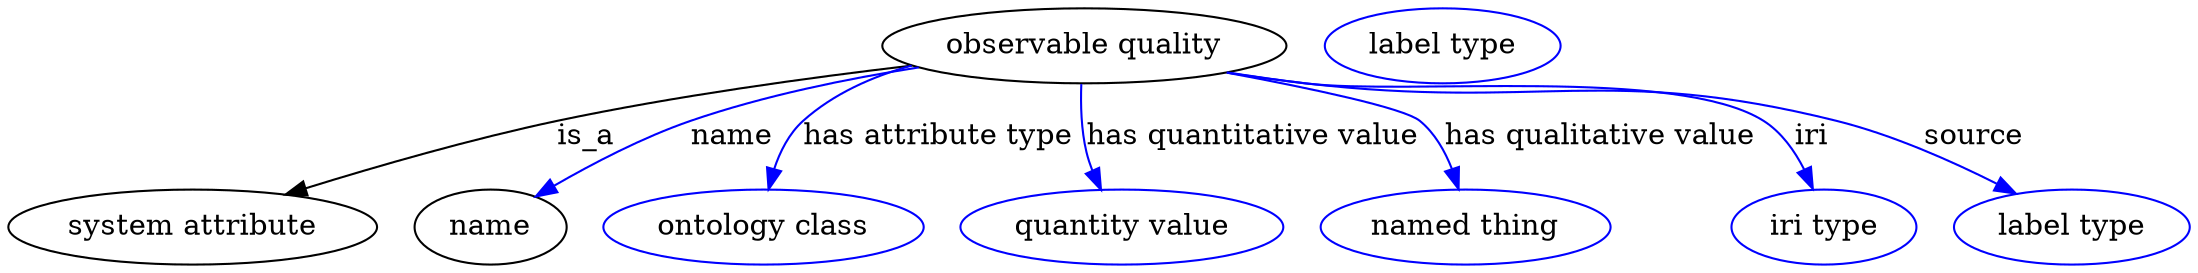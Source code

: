 digraph {
	graph [bb="0,0,1046.9,123"];
	node [label="\N"];
	"observable quality"	[height=0.5,
		label="observable quality",
		pos="516.39,105",
		width=2.69];
	"system attribute"	[height=0.5,
		pos="88.392,18",
		width=2.4553];
	"observable quality" -> "system attribute"	[label=is_a,
		lp="277.39,61.5",
		pos="e,132.92,33.601 433.85,95.556 384.16,89.737 319.8,80.897 263.39,69 222.45,60.364 177.04,47.283 142.73,36.667"];
	name	[height=0.5,
		pos="231.39,18",
		width=1.011];
	"observable quality" -> name	[color=blue,
		label=name,
		lp="347.39,61.5",
		pos="e,253.05,32.671 436.88,94.642 402.6,89.242 362.41,81.06 327.39,69 304.44,61.096 280.21,48.438 261.83,37.836",
		style=solid];
	"has attribute type"	[color=blue,
		height=0.5,
		label="ontology class",
		pos="362.39,18",
		width=2.1304];
	"observable quality" -> "has attribute type"	[color=blue,
		label="has attribute type",
		lp="446.39,61.5",
		pos="e,364.8,36.104 433.51,95.546 414.64,90.295 395.91,82.008 381.39,69 374.63,62.942 370.26,54.221 367.45,45.753",
		style=solid];
	"has quantitative value"	[color=blue,
		height=0.5,
		label="quantity value",
		pos="534.39,18",
		width=2.1484];
	"observable quality" -> "has quantitative value"	[color=blue,
		label="has quantitative value",
		lp="597.39,61.5",
		pos="e,524.37,35.892 514.92,86.643 514.55,76.915 514.83,64.636 517.39,54 518.09,51.106 519.05,48.171 520.16,45.296",
		style=solid];
	"has qualitative value"	[color=blue,
		height=0.5,
		label="named thing",
		pos="699.39,18",
		width=1.9318];
	"observable quality" -> "has qualitative value"	[color=blue,
		label="has qualitative value",
		lp="763.89,61.5",
		pos="e,696.01,36.279 584.84,92.112 625.22,84.578 669.89,75.132 677.39,69 684.57,63.134 689.47,54.457 692.79,45.972",
		style=solid];
	iri	[color=blue,
		height=0.5,
		label="iri type",
		pos="871.39,18",
		width=1.2277];
	"observable quality" -> iri	[color=blue,
		label=iri,
		lp="865.39,61.5",
		pos="e,866.05,36.363 584.62,92.149 596.84,90.256 609.48,88.448 621.39,87 670.31,81.058 800.73,95.309 842.39,69 850.99,63.57 857.33,54.603 \
861.84,45.751",
		style=solid];
	source	[color=blue,
		height=0.5,
		label="label type",
		pos="990.39,18",
		width=1.5707];
	"observable quality" -> source	[color=blue,
		label=source,
		lp="943.39,61.5",
		pos="e,963.48,34.103 584.33,92.082 596.64,90.185 609.38,88.392 621.39,87 734.69,73.872 766.7,96.487 877.39,69 904.23,62.335 932.7,49.702 \
954.35,38.803",
		style=solid];
	attribute_name	[color=blue,
		height=0.5,
		label="label type",
		pos="687.39,105",
		width=1.5707];
}
